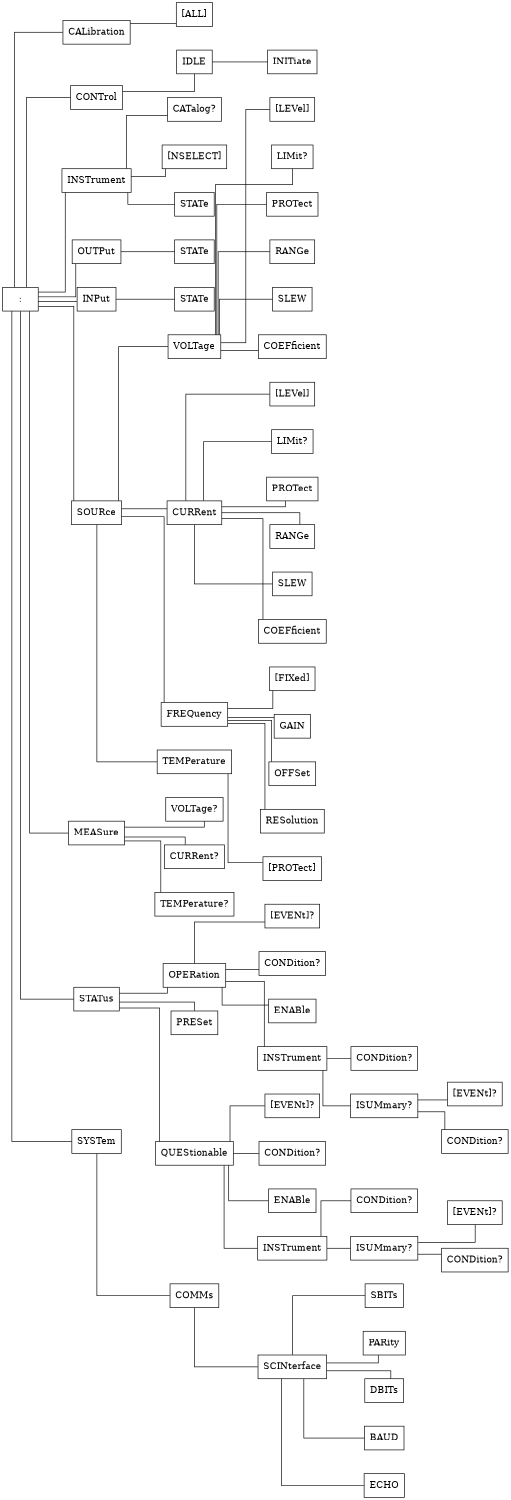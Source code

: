  
graph Example {
    size="5,10"
    graph [rankdir=LR, splines=ortho, fontsize=8];
    node [shape=box];
    ranksep=0.5;
    nodesep=0.5;
    node0 [label=":"];
    node1 [label="CALibration"];
        node11 [label="[ALL]"];
    node2 [label="CONTrol"];
        node21 [label="IDLE"];
            node211 [label="INITiate"];
    node3 [label="INSTrument"]
        node31 [label="CATalog?"]
        node32 [label="[NSELECT]"]
        node33 [label="STATe"]
    node4 [label="OUTPut"];
        node41 [label="STATe"];
    node5 [label="INPut"];
        node51 [label="STATe"];
    node6 [label="SOURce"];
        node61 [label="VOLTage"];
            node611 [label="[LEVel]"];
            node612 [label="LIMit?"];
            node613 [label="PROTect"];
            node614 [label="RANGe"];
            node615 [label="SLEW"];
            node616 [label="COEFficient"];
        node62 [label="CURRent"];
            node621 [label="[LEVel]"];
            node622 [label="LIMit?"];
            node623 [label="PROTect"];
            node624 [label="RANGe"];
            node625 [label="SLEW"];
            node626 [label="COEFficient"];
        node63 [label="FREQuency"];
            node631 [label="[FIXed]"];
            node632 [label="GAIN"];
            node633 [label="OFFSet"];
            node634 [label="RESolution"];
        node64 [label="TEMPerature"];
            node641 [label="[PROTect]"];
    node7 [label="MEASure"];
        node71 [label="VOLTage?"];
        node72 [label="CURRent?"];
        node73 [label="TEMPerature?"];
    node8 [label="STATus"];
        node81 [label="OPERation"];
            node811 [label="[EVENt]?"];
            node812 [label="CONDition?"];
            node813 [label="ENABle"];
            node814 [label="INSTrument"];
                node8141 [label="CONDition?"];
                node8142 [label="ISUMmary?"];
                    node81421 [label="[EVENt]?"];
                    node81422 [label="CONDition?"];
        node82 [label="PRESet"];
        node83 [label="QUEStionable"];
            node831 [label="[EVENt]?"];
            node832 [label="CONDition?"];
            node833 [label="ENABle"];
            node834 [label="INSTrument"];
                node8341 [label="CONDition?"];
                node8342 [label="ISUMmary?"];
                    node83421 [label="[EVENt]?"];
                    node83422 [label="CONDition?"];
    node9 [label="SYSTem"];
        node91 [label="COMMs"];
            node911 [label="SCINterface"];
                node9111 [label="SBITs"];
                node9112 [label="PARity"];
                node9113 [label="DBITs"];
                node9114 [label="BAUD"];
                node9115 [label="ECHO"];
    
    node0 -- {node1 node2 node3 node4 node5 node6 node7 node8 node9}; 
    node1 -- node11;
    node2 -- node21 -- node211;
    node3 -- {node31 node32 node33};
    node4 -- node41;
    node5 -- node51;
    node6 -- {node61 node62 node63 node64};
        node61 -- {node611 node612 node613 node614 node615 node616};
        node62 -- {node621 node622 node623 node624 node625 node626};
        node63 -- {node631 node632 node633 node634};
        node64 -- node641;
    node7 -- {node71 node72 node73};
    node8 -- {node81 node82 node83};
        node81 -- {node811 node812 node813 node814};
            node814 -- {node8141 node8142};
                node8142 -- {node81421 node81422};
        node83 -- {node831 node832 node833 node834};
            node834 -- {node8341 node8342};
                node8342 -- {node83421 node83422};
    node9 -- node91 -- node911 -- {node9111 node9112 node9113 node9114 node9115};
}
